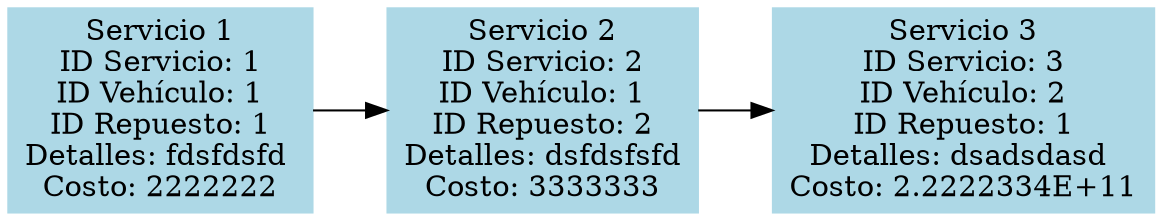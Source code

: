 digraph G {
    rankdir=LR;
    node [shape=box, style=filled, color=lightblue];
    servicio1 [label="Servicio 1\nID Servicio: 1\nID Vehículo: 1\nID Repuesto: 1\nDetalles: fdsfdsfd \nCosto: 2222222"];
    servicio1 -> servicio2;
    servicio2 [label="Servicio 2\nID Servicio: 2\nID Vehículo: 1\nID Repuesto: 2\nDetalles: dsfdsfsfd\nCosto: 3333333"];
    servicio2 -> servicio3;
    servicio3 [label="Servicio 3\nID Servicio: 3\nID Vehículo: 2\nID Repuesto: 1\nDetalles: dsadsdasd \nCosto: 2.2222334E+11"];
}
